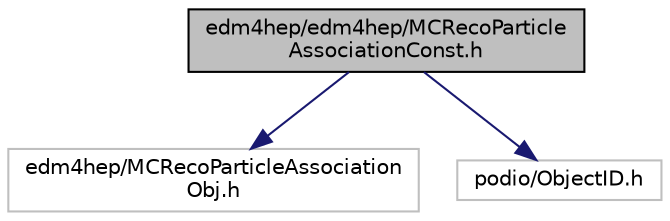 digraph "edm4hep/edm4hep/MCRecoParticleAssociationConst.h"
{
 // LATEX_PDF_SIZE
  edge [fontname="Helvetica",fontsize="10",labelfontname="Helvetica",labelfontsize="10"];
  node [fontname="Helvetica",fontsize="10",shape=record];
  Node1 [label="edm4hep/edm4hep/MCRecoParticle\lAssociationConst.h",height=0.2,width=0.4,color="black", fillcolor="grey75", style="filled", fontcolor="black",tooltip=" "];
  Node1 -> Node2 [color="midnightblue",fontsize="10",style="solid",fontname="Helvetica"];
  Node2 [label="edm4hep/MCRecoParticleAssociation\lObj.h",height=0.2,width=0.4,color="grey75", fillcolor="white", style="filled",tooltip=" "];
  Node1 -> Node3 [color="midnightblue",fontsize="10",style="solid",fontname="Helvetica"];
  Node3 [label="podio/ObjectID.h",height=0.2,width=0.4,color="grey75", fillcolor="white", style="filled",tooltip=" "];
}
